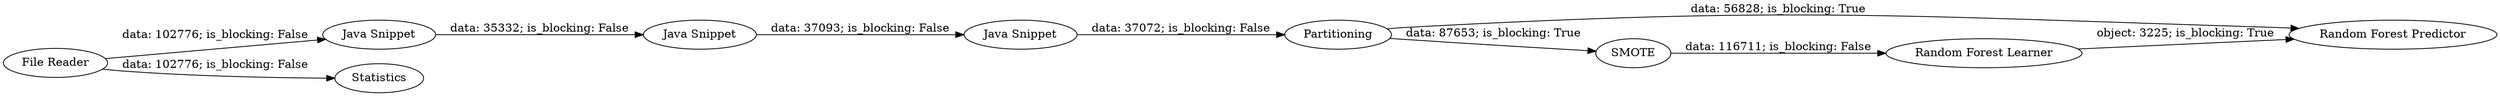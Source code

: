 digraph {
	"-6375815783902754706_14" [label="Random Forest Predictor"]
	"-6375815783902754706_3" [label=Partitioning]
	"-6375815783902754706_11" [label="Java Snippet"]
	"-6375815783902754706_1" [label="File Reader"]
	"-6375815783902754706_8" [label="Java Snippet"]
	"-6375815783902754706_13" [label="Random Forest Learner"]
	"-6375815783902754706_12" [label=Statistics]
	"-6375815783902754706_9" [label="Java Snippet"]
	"-6375815783902754706_10" [label=SMOTE]
	"-6375815783902754706_3" -> "-6375815783902754706_14" [label="data: 56828; is_blocking: True"]
	"-6375815783902754706_8" -> "-6375815783902754706_9" [label="data: 37093; is_blocking: False"]
	"-6375815783902754706_9" -> "-6375815783902754706_3" [label="data: 37072; is_blocking: False"]
	"-6375815783902754706_13" -> "-6375815783902754706_14" [label="object: 3225; is_blocking: True"]
	"-6375815783902754706_1" -> "-6375815783902754706_12" [label="data: 102776; is_blocking: False"]
	"-6375815783902754706_10" -> "-6375815783902754706_13" [label="data: 116711; is_blocking: False"]
	"-6375815783902754706_1" -> "-6375815783902754706_11" [label="data: 102776; is_blocking: False"]
	"-6375815783902754706_11" -> "-6375815783902754706_8" [label="data: 35332; is_blocking: False"]
	"-6375815783902754706_3" -> "-6375815783902754706_10" [label="data: 87653; is_blocking: True"]
	rankdir=LR
}
